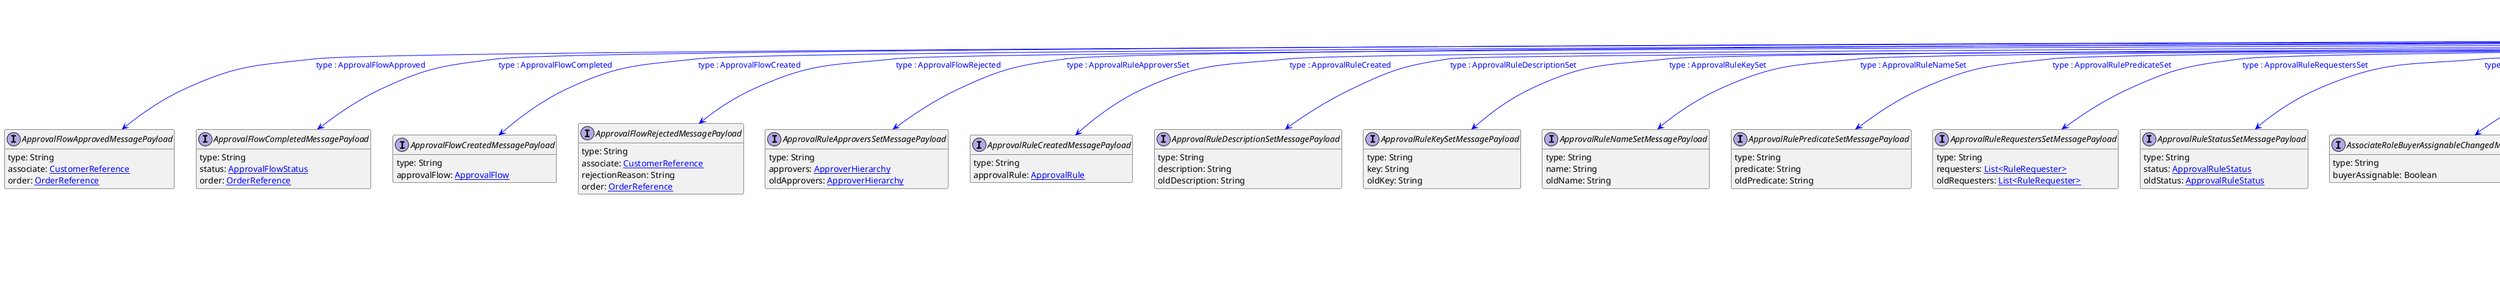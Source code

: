 @startuml

hide empty fields
hide empty methods
legend
|= |= line |
|<back:black>   </back>| inheritance |
|<back:green>   </back>| property reference |
|<back:blue>   </back>| discriminated class |
endlegend
interface MessagePayload [[MessagePayload.svg]]  {
    type: String
}


interface ApprovalFlowApprovedMessagePayload [[ApprovalFlowApprovedMessagePayload.svg]]  {
    type: String
    associate: [[CustomerReference.svg CustomerReference]]
    order: [[OrderReference.svg OrderReference]]
}
interface ApprovalFlowCompletedMessagePayload [[ApprovalFlowCompletedMessagePayload.svg]]  {
    type: String
    status: [[ApprovalFlowStatus.svg ApprovalFlowStatus]]
    order: [[OrderReference.svg OrderReference]]
}
interface ApprovalFlowCreatedMessagePayload [[ApprovalFlowCreatedMessagePayload.svg]]  {
    type: String
    approvalFlow: [[ApprovalFlow.svg ApprovalFlow]]
}
interface ApprovalFlowRejectedMessagePayload [[ApprovalFlowRejectedMessagePayload.svg]]  {
    type: String
    associate: [[CustomerReference.svg CustomerReference]]
    rejectionReason: String
    order: [[OrderReference.svg OrderReference]]
}
interface ApprovalRuleApproversSetMessagePayload [[ApprovalRuleApproversSetMessagePayload.svg]]  {
    type: String
    approvers: [[ApproverHierarchy.svg ApproverHierarchy]]
    oldApprovers: [[ApproverHierarchy.svg ApproverHierarchy]]
}
interface ApprovalRuleCreatedMessagePayload [[ApprovalRuleCreatedMessagePayload.svg]]  {
    type: String
    approvalRule: [[ApprovalRule.svg ApprovalRule]]
}
interface ApprovalRuleDescriptionSetMessagePayload [[ApprovalRuleDescriptionSetMessagePayload.svg]]  {
    type: String
    description: String
    oldDescription: String
}
interface ApprovalRuleKeySetMessagePayload [[ApprovalRuleKeySetMessagePayload.svg]]  {
    type: String
    key: String
    oldKey: String
}
interface ApprovalRuleNameSetMessagePayload [[ApprovalRuleNameSetMessagePayload.svg]]  {
    type: String
    name: String
    oldName: String
}
interface ApprovalRulePredicateSetMessagePayload [[ApprovalRulePredicateSetMessagePayload.svg]]  {
    type: String
    predicate: String
    oldPredicate: String
}
interface ApprovalRuleRequestersSetMessagePayload [[ApprovalRuleRequestersSetMessagePayload.svg]]  {
    type: String
    requesters: [[RuleRequester.svg List<RuleRequester>]]
    oldRequesters: [[RuleRequester.svg List<RuleRequester>]]
}
interface ApprovalRuleStatusSetMessagePayload [[ApprovalRuleStatusSetMessagePayload.svg]]  {
    type: String
    status: [[ApprovalRuleStatus.svg ApprovalRuleStatus]]
    oldStatus: [[ApprovalRuleStatus.svg ApprovalRuleStatus]]
}
interface AssociateRoleBuyerAssignableChangedMessagePayload [[AssociateRoleBuyerAssignableChangedMessagePayload.svg]]  {
    type: String
    buyerAssignable: Boolean
}
interface AssociateRoleCreatedMessagePayload [[AssociateRoleCreatedMessagePayload.svg]]  {
    type: String
    associateRole: [[AssociateRole.svg AssociateRole]]
}
interface AssociateRoleDeletedMessagePayload [[AssociateRoleDeletedMessagePayload.svg]]  {
    type: String
}
interface AssociateRoleNameChangedMessagePayload [[AssociateRoleNameChangedMessagePayload.svg]]  {
    type: String
    name: String
}
interface AssociateRolePermissionAddedMessagePayload [[AssociateRolePermissionAddedMessagePayload.svg]]  {
    type: String
    permission: [[Permission.svg Permission]]
}
interface AssociateRolePermissionRemovedMessagePayload [[AssociateRolePermissionRemovedMessagePayload.svg]]  {
    type: String
    permission: [[Permission.svg Permission]]
}
interface AssociateRolePermissionsSetMessagePayload [[AssociateRolePermissionsSetMessagePayload.svg]]  {
    type: String
    permissions: [[Permission.svg List<Permission>]]
}
interface BusinessUnitAddressAddedMessagePayload [[BusinessUnitAddressAddedMessagePayload.svg]]  {
    type: String
    address: [[Address.svg Address]]
}
interface BusinessUnitAddressChangedMessagePayload [[BusinessUnitAddressChangedMessagePayload.svg]]  {
    type: String
    address: [[Address.svg Address]]
}
interface BusinessUnitAddressCustomFieldAddedMessagePayload [[BusinessUnitAddressCustomFieldAddedMessagePayload.svg]]  {
    type: String
    name: String
    value: [[Object.svg Object]]
}
interface BusinessUnitAddressCustomFieldChangedMessagePayload [[BusinessUnitAddressCustomFieldChangedMessagePayload.svg]]  {
    type: String
    name: String
    value: [[Object.svg Object]]
    oldValue: [[Object.svg Object]]
}
interface BusinessUnitAddressCustomFieldRemovedMessagePayload [[BusinessUnitAddressCustomFieldRemovedMessagePayload.svg]]  {
    type: String
    name: String
}
interface BusinessUnitAddressCustomTypeRemovedMessagePayload [[BusinessUnitAddressCustomTypeRemovedMessagePayload.svg]]  {
    type: String
    oldTypeId: String
}
interface BusinessUnitAddressCustomTypeSetMessagePayload [[BusinessUnitAddressCustomTypeSetMessagePayload.svg]]  {
    type: String
    customFields: [[CustomFields.svg CustomFields]]
    oldTypeId: String
}
interface BusinessUnitAddressRemovedMessagePayload [[BusinessUnitAddressRemovedMessagePayload.svg]]  {
    type: String
    address: [[Address.svg Address]]
}
interface BusinessUnitAssociateAddedMessagePayload [[BusinessUnitAssociateAddedMessagePayload.svg]]  {
    type: String
    associate: [[Associate.svg Associate]]
}
interface BusinessUnitAssociateChangedMessagePayload [[BusinessUnitAssociateChangedMessagePayload.svg]]  {
    type: String
    associate: [[Associate.svg Associate]]
}
interface BusinessUnitAssociateModeChangedMessagePayload [[BusinessUnitAssociateModeChangedMessagePayload.svg]]  {
    type: String
    associateMode: [[BusinessUnitAssociateMode.svg BusinessUnitAssociateMode]]
    oldAssociateMode: [[BusinessUnitAssociateMode.svg BusinessUnitAssociateMode]]
}
interface BusinessUnitAssociateRemovedMessagePayload [[BusinessUnitAssociateRemovedMessagePayload.svg]]  {
    type: String
    associate: [[Associate.svg Associate]]
}
interface BusinessUnitAssociatesSetMessagePayload [[BusinessUnitAssociatesSetMessagePayload.svg]]  {
    type: String
    associates: [[Associate.svg List<Associate>]]
}
interface BusinessUnitBillingAddressAddedMessagePayload [[BusinessUnitBillingAddressAddedMessagePayload.svg]]  {
    type: String
    address: [[Address.svg Address]]
}
interface BusinessUnitBillingAddressRemovedMessagePayload [[BusinessUnitBillingAddressRemovedMessagePayload.svg]]  {
    type: String
    address: [[Address.svg Address]]
}
interface BusinessUnitContactEmailSetMessagePayload [[BusinessUnitContactEmailSetMessagePayload.svg]]  {
    type: String
    contactEmail: String
}
interface BusinessUnitCreatedMessagePayload [[BusinessUnitCreatedMessagePayload.svg]]  {
    type: String
    businessUnit: [[BusinessUnit.svg BusinessUnit]]
}
interface BusinessUnitCustomFieldAddedMessagePayload [[BusinessUnitCustomFieldAddedMessagePayload.svg]]  {
    type: String
    name: String
    value: [[Object.svg Object]]
}
interface BusinessUnitCustomFieldChangedMessagePayload [[BusinessUnitCustomFieldChangedMessagePayload.svg]]  {
    type: String
    name: String
    value: [[Object.svg Object]]
    oldValue: [[Object.svg Object]]
}
interface BusinessUnitCustomFieldRemovedMessagePayload [[BusinessUnitCustomFieldRemovedMessagePayload.svg]]  {
    type: String
    name: String
}
interface BusinessUnitCustomTypeRemovedMessagePayload [[BusinessUnitCustomTypeRemovedMessagePayload.svg]]  {
    type: String
    oldTypeId: String
}
interface BusinessUnitCustomTypeSetMessagePayload [[BusinessUnitCustomTypeSetMessagePayload.svg]]  {
    type: String
    customFields: [[CustomFields.svg CustomFields]]
    oldTypeId: String
}
interface BusinessUnitDefaultBillingAddressSetMessagePayload [[BusinessUnitDefaultBillingAddressSetMessagePayload.svg]]  {
    type: String
    address: [[Address.svg Address]]
}
interface BusinessUnitDefaultShippingAddressSetMessagePayload [[BusinessUnitDefaultShippingAddressSetMessagePayload.svg]]  {
    type: String
    address: [[Address.svg Address]]
}
interface BusinessUnitDeletedMessagePayload [[BusinessUnitDeletedMessagePayload.svg]]  {
    type: String
}
interface BusinessUnitNameChangedMessagePayload [[BusinessUnitNameChangedMessagePayload.svg]]  {
    type: String
    name: String
}
interface BusinessUnitParentChangedMessagePayload [[BusinessUnitParentChangedMessagePayload.svg]]  {
    type: String
    oldParentUnit: [[BusinessUnitKeyReference.svg BusinessUnitKeyReference]]
    newParentUnit: [[BusinessUnitKeyReference.svg BusinessUnitKeyReference]]
}
interface BusinessUnitShippingAddressAddedMessagePayload [[BusinessUnitShippingAddressAddedMessagePayload.svg]]  {
    type: String
    address: [[Address.svg Address]]
}
interface BusinessUnitShippingAddressRemovedMessagePayload [[BusinessUnitShippingAddressRemovedMessagePayload.svg]]  {
    type: String
    address: [[Address.svg Address]]
}
interface BusinessUnitStatusChangedMessagePayload [[BusinessUnitStatusChangedMessagePayload.svg]]  {
    type: String
    active: [[BusinessUnitStatus.svg BusinessUnitStatus]]
}
interface BusinessUnitStoreAddedMessagePayload [[BusinessUnitStoreAddedMessagePayload.svg]]  {
    type: String
    store: [[StoreKeyReference.svg StoreKeyReference]]
}
interface BusinessUnitStoreModeChangedMessagePayload [[BusinessUnitStoreModeChangedMessagePayload.svg]]  {
    type: String
    stores: [[StoreKeyReference.svg List<StoreKeyReference>]]
    storeMode: [[BusinessUnitStoreMode.svg BusinessUnitStoreMode]]
    oldStores: [[StoreKeyReference.svg List<StoreKeyReference>]]
    oldStoreMode: [[BusinessUnitStoreMode.svg BusinessUnitStoreMode]]
}
interface BusinessUnitStoreRemovedMessagePayload [[BusinessUnitStoreRemovedMessagePayload.svg]]  {
    type: String
    store: [[StoreKeyReference.svg StoreKeyReference]]
}
interface BusinessUnitStoresSetMessagePayload [[BusinessUnitStoresSetMessagePayload.svg]]  {
    type: String
    stores: [[StoreKeyReference.svg List<StoreKeyReference>]]
}
interface CategoryCreatedMessagePayload [[CategoryCreatedMessagePayload.svg]]  {
    type: String
    category: [[Category.svg Category]]
}
interface CategorySlugChangedMessagePayload [[CategorySlugChangedMessagePayload.svg]]  {
    type: String
    slug: [[LocalizedString.svg LocalizedString]]
    oldSlug: [[LocalizedString.svg LocalizedString]]
}
interface CustomLineItemStateTransitionMessagePayload [[CustomLineItemStateTransitionMessagePayload.svg]]  {
    type: String
    customLineItemId: String
    customLineItemKey: String
    transitionDate: DateTime
    quantity: Long
    fromState: [[StateReference.svg StateReference]]
    toState: [[StateReference.svg StateReference]]
}
interface CustomerAddressAddedMessagePayload [[CustomerAddressAddedMessagePayload.svg]]  {
    type: String
    address: [[Address.svg Address]]
}
interface CustomerAddressChangedMessagePayload [[CustomerAddressChangedMessagePayload.svg]]  {
    type: String
    address: [[Address.svg Address]]
}
interface CustomerAddressCustomFieldAddedMessagePayload [[CustomerAddressCustomFieldAddedMessagePayload.svg]]  {
    type: String
    name: String
    value: [[Object.svg Object]]
}
interface CustomerAddressCustomFieldChangedMessagePayload [[CustomerAddressCustomFieldChangedMessagePayload.svg]]  {
    type: String
    name: String
    value: [[Object.svg Object]]
    previousValue: [[Object.svg Object]]
}
interface CustomerAddressCustomFieldRemovedMessagePayload [[CustomerAddressCustomFieldRemovedMessagePayload.svg]]  {
    type: String
    name: String
}
interface CustomerAddressCustomTypeRemovedMessagePayload [[CustomerAddressCustomTypeRemovedMessagePayload.svg]]  {
    type: String
    previousTypeId: String
}
interface CustomerAddressCustomTypeSetMessagePayload [[CustomerAddressCustomTypeSetMessagePayload.svg]]  {
    type: String
    customFields: [[CustomFields.svg CustomFields]]
    previousTypeId: String
}
interface CustomerAddressRemovedMessagePayload [[CustomerAddressRemovedMessagePayload.svg]]  {
    type: String
    address: [[Address.svg Address]]
}
interface CustomerCompanyNameSetMessagePayload [[CustomerCompanyNameSetMessagePayload.svg]]  {
    type: String
    companyName: String
}
interface CustomerCreatedMessagePayload [[CustomerCreatedMessagePayload.svg]]  {
    type: String
    customer: [[Customer.svg Customer]]
}
interface CustomerCustomFieldAddedMessagePayload [[CustomerCustomFieldAddedMessagePayload.svg]]  {
    type: String
    name: String
    value: [[Object.svg Object]]
}
interface CustomerCustomFieldChangedMessagePayload [[CustomerCustomFieldChangedMessagePayload.svg]]  {
    type: String
    name: String
    value: [[Object.svg Object]]
    previousValue: [[Object.svg Object]]
}
interface CustomerCustomFieldRemovedMessagePayload [[CustomerCustomFieldRemovedMessagePayload.svg]]  {
    type: String
    name: String
}
interface CustomerCustomTypeRemovedMessagePayload [[CustomerCustomTypeRemovedMessagePayload.svg]]  {
    type: String
    previousTypeId: String
}
interface CustomerCustomTypeSetMessagePayload [[CustomerCustomTypeSetMessagePayload.svg]]  {
    type: String
    customFields: [[CustomFields.svg CustomFields]]
    previousTypeId: String
}
interface CustomerDateOfBirthSetMessagePayload [[CustomerDateOfBirthSetMessagePayload.svg]]  {
    type: String
    dateOfBirth: Date
}
interface CustomerDeletedMessagePayload [[CustomerDeletedMessagePayload.svg]]  {
    type: String
}
interface CustomerEmailChangedMessagePayload [[CustomerEmailChangedMessagePayload.svg]]  {
    type: String
    email: String
}
interface CustomerEmailTokenCreatedMessagePayload [[CustomerEmailTokenCreatedMessagePayload.svg]]  {
    type: String
    customerId: String
    expiresAt: DateTime
}
interface CustomerEmailVerifiedMessagePayload [[CustomerEmailVerifiedMessagePayload.svg]]  {
    type: String
}
interface CustomerFirstNameSetMessagePayload [[CustomerFirstNameSetMessagePayload.svg]]  {
    type: String
    firstName: String
}
interface CustomerGroupCustomFieldAddedMessagePayload [[CustomerGroupCustomFieldAddedMessagePayload.svg]]  {
    type: String
    name: String
    value: [[Object.svg Object]]
}
interface CustomerGroupCustomFieldChangedMessagePayload [[CustomerGroupCustomFieldChangedMessagePayload.svg]]  {
    type: String
    name: String
    value: [[Object.svg Object]]
    oldValue: [[Object.svg Object]]
}
interface CustomerGroupCustomFieldRemovedMessagePayload [[CustomerGroupCustomFieldRemovedMessagePayload.svg]]  {
    type: String
    name: String
}
interface CustomerGroupCustomTypeRemovedMessagePayload [[CustomerGroupCustomTypeRemovedMessagePayload.svg]]  {
    type: String
    oldTypeId: String
}
interface CustomerGroupCustomTypeSetMessagePayload [[CustomerGroupCustomTypeSetMessagePayload.svg]]  {
    type: String
    customFields: [[CustomFields.svg CustomFields]]
    oldTypeId: String
}
interface CustomerGroupSetMessagePayload [[CustomerGroupSetMessagePayload.svg]]  {
    type: String
    customerGroup: [[CustomerGroupReference.svg CustomerGroupReference]]
}
interface CustomerLastNameSetMessagePayload [[CustomerLastNameSetMessagePayload.svg]]  {
    type: String
    lastName: String
}
interface CustomerPasswordTokenCreatedMessagePayload [[CustomerPasswordTokenCreatedMessagePayload.svg]]  {
    type: String
    customerId: String
    expiresAt: DateTime
}
interface CustomerPasswordUpdatedMessagePayload [[CustomerPasswordUpdatedMessagePayload.svg]]  {
    type: String
    reset: Boolean
}
interface CustomerTitleSetMessagePayload [[CustomerTitleSetMessagePayload.svg]]  {
    type: String
    title: String
}
interface DeliveryAddedMessagePayload [[DeliveryAddedMessagePayload.svg]]  {
    type: String
    delivery: [[Delivery.svg Delivery]]
    shippingKey: String
}
interface DeliveryAddressSetMessagePayload [[DeliveryAddressSetMessagePayload.svg]]  {
    type: String
    deliveryId: String
    address: [[Address.svg Address]]
    oldAddress: [[Address.svg Address]]
    shippingKey: String
}
interface DeliveryItemsUpdatedMessagePayload [[DeliveryItemsUpdatedMessagePayload.svg]]  {
    type: String
    deliveryId: String
    items: [[DeliveryItem.svg List<DeliveryItem>]]
    oldItems: [[DeliveryItem.svg List<DeliveryItem>]]
    shippingKey: String
}
interface DeliveryRemovedMessagePayload [[DeliveryRemovedMessagePayload.svg]]  {
    type: String
    delivery: [[Delivery.svg Delivery]]
    shippingKey: String
}
interface InventoryEntryCreatedMessagePayload [[InventoryEntryCreatedMessagePayload.svg]]  {
    type: String
    inventoryEntry: [[InventoryEntry.svg InventoryEntry]]
}
interface InventoryEntryDeletedMessagePayload [[InventoryEntryDeletedMessagePayload.svg]]  {
    type: String
    sku: String
    supplyChannel: [[ChannelReference.svg ChannelReference]]
}
interface InventoryEntryQuantitySetMessagePayload [[InventoryEntryQuantitySetMessagePayload.svg]]  {
    type: String
    oldQuantityOnStock: Long
    newQuantityOnStock: Long
    oldAvailableQuantity: Long
    newAvailableQuantity: Long
    supplyChannel: [[ChannelReference.svg ChannelReference]]
}
interface LineItemStateTransitionMessagePayload [[LineItemStateTransitionMessagePayload.svg]]  {
    type: String
    lineItemId: String
    lineItemKey: String
    transitionDate: DateTime
    quantity: Long
    fromState: [[StateReference.svg StateReference]]
    toState: [[StateReference.svg StateReference]]
}
interface OrderBillingAddressSetMessagePayload [[OrderBillingAddressSetMessagePayload.svg]]  {
    type: String
    address: [[Address.svg Address]]
    oldAddress: [[Address.svg Address]]
}
interface OrderCreatedMessagePayload [[OrderCreatedMessagePayload.svg]]  {
    type: String
    order: [[Order.svg Order]]
}
interface OrderCustomFieldAddedMessagePayload [[OrderCustomFieldAddedMessagePayload.svg]]  {
    type: String
    name: String
    value: [[Object.svg Object]]
}
interface OrderCustomFieldChangedMessagePayload [[OrderCustomFieldChangedMessagePayload.svg]]  {
    type: String
    name: String
    value: [[Object.svg Object]]
    previousValue: [[Object.svg Object]]
}
interface OrderCustomFieldRemovedMessagePayload [[OrderCustomFieldRemovedMessagePayload.svg]]  {
    type: String
    name: String
}
interface OrderCustomLineItemAddedMessagePayload [[OrderCustomLineItemAddedMessagePayload.svg]]  {
    type: String
    customLineItem: [[CustomLineItem.svg CustomLineItem]]
}
interface OrderCustomLineItemDiscountSetMessagePayload [[OrderCustomLineItemDiscountSetMessagePayload.svg]]  {
    type: String
    customLineItemId: String
    customLineItemKey: String
    discountedPricePerQuantity: [[DiscountedLineItemPriceForQuantity.svg List<DiscountedLineItemPriceForQuantity>]]
    taxedPrice: [[TaxedItemPrice.svg TaxedItemPrice]]
}
interface OrderCustomLineItemQuantityChangedMessagePayload [[OrderCustomLineItemQuantityChangedMessagePayload.svg]]  {
    type: String
    customLineItemId: String
    customLineItemKey: String
    quantity: Long
    oldQuantity: Long
}
interface OrderCustomLineItemRemovedMessagePayload [[OrderCustomLineItemRemovedMessagePayload.svg]]  {
    type: String
    customLineItemId: String
    customLineItemKey: String
    customLineItem: [[CustomLineItem.svg CustomLineItem]]
}
interface OrderCustomTypeRemovedMessagePayload [[OrderCustomTypeRemovedMessagePayload.svg]]  {
    type: String
    previousTypeId: String
}
interface OrderCustomTypeSetMessagePayload [[OrderCustomTypeSetMessagePayload.svg]]  {
    type: String
    customFields: [[CustomFields.svg CustomFields]]
    previousTypeId: String
}
interface OrderCustomerEmailSetMessagePayload [[OrderCustomerEmailSetMessagePayload.svg]]  {
    type: String
    email: String
    oldEmail: String
}
interface OrderCustomerGroupSetMessagePayload [[OrderCustomerGroupSetMessagePayload.svg]]  {
    type: String
    customerGroup: [[CustomerGroupReference.svg CustomerGroupReference]]
    oldCustomerGroup: [[CustomerGroupReference.svg CustomerGroupReference]]
}
interface OrderCustomerSetMessagePayload [[OrderCustomerSetMessagePayload.svg]]  {
    type: String
    customer: [[CustomerReference.svg CustomerReference]]
    customerGroup: [[CustomerGroupReference.svg CustomerGroupReference]]
    oldCustomer: [[CustomerReference.svg CustomerReference]]
    oldCustomerGroup: [[CustomerGroupReference.svg CustomerGroupReference]]
}
interface OrderDeletedMessagePayload [[OrderDeletedMessagePayload.svg]]  {
    type: String
    order: [[Order.svg Order]]
}
interface OrderDiscountCodeAddedMessagePayload [[OrderDiscountCodeAddedMessagePayload.svg]]  {
    type: String
    discountCode: [[DiscountCodeReference.svg DiscountCodeReference]]
}
interface OrderDiscountCodeRemovedMessagePayload [[OrderDiscountCodeRemovedMessagePayload.svg]]  {
    type: String
    discountCode: [[DiscountCodeReference.svg DiscountCodeReference]]
}
interface OrderDiscountCodeStateSetMessagePayload [[OrderDiscountCodeStateSetMessagePayload.svg]]  {
    type: String
    discountCode: [[DiscountCodeReference.svg DiscountCodeReference]]
    state: [[DiscountCodeState.svg DiscountCodeState]]
    oldState: [[DiscountCodeState.svg DiscountCodeState]]
}
interface OrderEditAppliedMessagePayload [[OrderEditAppliedMessagePayload.svg]]  {
    type: String
    edit: [[OrderEdit.svg OrderEdit]]
    result: [[OrderEditApplied.svg OrderEditApplied]]
}
interface OrderImportedMessagePayload [[OrderImportedMessagePayload.svg]]  {
    type: String
    order: [[Order.svg Order]]
}
interface OrderLineItemAddedMessagePayload [[OrderLineItemAddedMessagePayload.svg]]  {
    type: String
    lineItem: [[LineItem.svg LineItem]]
    addedQuantity: Long
}
interface OrderLineItemDiscountSetMessagePayload [[OrderLineItemDiscountSetMessagePayload.svg]]  {
    type: String
    lineItemId: String
    lineItemKey: String
    discountedPricePerQuantity: [[DiscountedLineItemPriceForQuantity.svg List<DiscountedLineItemPriceForQuantity>]]
    totalPrice: [[Money.svg Money]]
    taxedPrice: [[TaxedItemPrice.svg TaxedItemPrice]]
    taxedPricePortions: [[MethodTaxedPrice.svg List<MethodTaxedPrice>]]
}
interface OrderLineItemDistributionChannelSetMessagePayload [[OrderLineItemDistributionChannelSetMessagePayload.svg]]  {
    type: String
    lineItemId: String
    lineItemKey: String
    distributionChannel: [[ChannelReference.svg ChannelReference]]
}
interface OrderLineItemRemovedMessagePayload [[OrderLineItemRemovedMessagePayload.svg]]  {
    type: String
    lineItemId: String
    lineItemKey: String
    removedQuantity: Long
    newQuantity: Long
    newState: [[ItemState.svg List<ItemState>]]
    newTotalPrice: [[CentPrecisionMoney.svg CentPrecisionMoney]]
    newTaxedPrice: [[TaxedItemPrice.svg TaxedItemPrice]]
    newPrice: [[Price.svg Price]]
    newShippingDetail: [[ItemShippingDetails.svg ItemShippingDetails]]
}
interface OrderPaymentAddedMessagePayload [[OrderPaymentAddedMessagePayload.svg]]  {
    type: String
    payment: [[PaymentReference.svg PaymentReference]]
}
interface OrderPaymentStateChangedMessagePayload [[OrderPaymentStateChangedMessagePayload.svg]]  {
    type: String
    paymentState: [[PaymentState.svg PaymentState]]
    oldPaymentState: [[PaymentState.svg PaymentState]]
}
interface OrderPurchaseOrderNumberSetMessagePayload [[OrderPurchaseOrderNumberSetMessagePayload.svg]]  {
    type: String
    purchaseOrderNumber: String
    oldPurchaseOrderNumber: String
}
interface OrderReturnShipmentStateChangedMessagePayload [[OrderReturnShipmentStateChangedMessagePayload.svg]]  {
    type: String
    returnItemId: String
    returnShipmentState: [[ReturnShipmentState.svg ReturnShipmentState]]
}
interface OrderShipmentStateChangedMessagePayload [[OrderShipmentStateChangedMessagePayload.svg]]  {
    type: String
    shipmentState: [[ShipmentState.svg ShipmentState]]
    oldShipmentState: [[ShipmentState.svg ShipmentState]]
}
interface OrderShippingAddressSetMessagePayload [[OrderShippingAddressSetMessagePayload.svg]]  {
    type: String
    address: [[Address.svg Address]]
    oldAddress: [[Address.svg Address]]
}
interface OrderShippingInfoSetMessagePayload [[OrderShippingInfoSetMessagePayload.svg]]  {
    type: String
    shippingInfo: [[ShippingInfo.svg ShippingInfo]]
    oldShippingInfo: [[ShippingInfo.svg ShippingInfo]]
}
interface OrderShippingRateInputSetMessagePayload [[OrderShippingRateInputSetMessagePayload.svg]]  {
    type: String
    shippingRateInput: [[ShippingRateInput.svg ShippingRateInput]]
    oldShippingRateInput: [[ShippingRateInput.svg ShippingRateInput]]
}
interface OrderStateChangedMessagePayload [[OrderStateChangedMessagePayload.svg]]  {
    type: String
    orderState: [[OrderState.svg OrderState]]
    oldOrderState: [[OrderState.svg OrderState]]
}
interface OrderStateTransitionMessagePayload [[OrderStateTransitionMessagePayload.svg]]  {
    type: String
    state: [[StateReference.svg StateReference]]
    oldState: [[StateReference.svg StateReference]]
    force: Boolean
}
interface OrderStoreSetMessagePayload [[OrderStoreSetMessagePayload.svg]]  {
    type: String
    store: [[StoreKeyReference.svg StoreKeyReference]]
}
interface ParcelAddedToDeliveryMessagePayload [[ParcelAddedToDeliveryMessagePayload.svg]]  {
    type: String
    delivery: [[Delivery.svg Delivery]]
    parcel: [[Parcel.svg Parcel]]
    shippingKey: String
}
interface ParcelItemsUpdatedMessagePayload [[ParcelItemsUpdatedMessagePayload.svg]]  {
    type: String
    parcelId: String
    deliveryId: String
    items: [[DeliveryItem.svg List<DeliveryItem>]]
    oldItems: [[DeliveryItem.svg List<DeliveryItem>]]
    shippingKey: String
}
interface ParcelMeasurementsUpdatedMessagePayload [[ParcelMeasurementsUpdatedMessagePayload.svg]]  {
    type: String
    deliveryId: String
    parcelId: String
    measurements: [[ParcelMeasurements.svg ParcelMeasurements]]
    shippingKey: String
}
interface ParcelRemovedFromDeliveryMessagePayload [[ParcelRemovedFromDeliveryMessagePayload.svg]]  {
    type: String
    deliveryId: String
    parcel: [[Parcel.svg Parcel]]
    shippingKey: String
}
interface ParcelTrackingDataUpdatedMessagePayload [[ParcelTrackingDataUpdatedMessagePayload.svg]]  {
    type: String
    deliveryId: String
    parcelId: String
    trackingData: [[TrackingData.svg TrackingData]]
    shippingKey: String
}
interface PaymentCreatedMessagePayload [[PaymentCreatedMessagePayload.svg]]  {
    type: String
    payment: [[Payment.svg Payment]]
}
interface PaymentInteractionAddedMessagePayload [[PaymentInteractionAddedMessagePayload.svg]]  {
    type: String
    interaction: [[CustomFields.svg CustomFields]]
}
interface PaymentStatusInterfaceCodeSetMessagePayload [[PaymentStatusInterfaceCodeSetMessagePayload.svg]]  {
    type: String
    paymentId: String
    interfaceCode: String
}
interface PaymentStatusStateTransitionMessagePayload [[PaymentStatusStateTransitionMessagePayload.svg]]  {
    type: String
    state: [[StateReference.svg StateReference]]
    force: Boolean
}
interface PaymentTransactionAddedMessagePayload [[PaymentTransactionAddedMessagePayload.svg]]  {
    type: String
    transaction: [[Transaction.svg Transaction]]
}
interface PaymentTransactionStateChangedMessagePayload [[PaymentTransactionStateChangedMessagePayload.svg]]  {
    type: String
    transactionId: String
    state: [[TransactionState.svg TransactionState]]
}
interface ProductAddedToCategoryMessagePayload [[ProductAddedToCategoryMessagePayload.svg]]  {
    type: String
    category: [[CategoryReference.svg CategoryReference]]
    staged: Boolean
}
interface ProductCreatedMessagePayload [[ProductCreatedMessagePayload.svg]]  {
    type: String
    productProjection: [[ProductProjection.svg ProductProjection]]
}
interface ProductDeletedMessagePayload [[ProductDeletedMessagePayload.svg]]  {
    type: String
    removedImageUrls: [[String.svg List<String>]]
    currentProjection: [[ProductProjection.svg ProductProjection]]
}
interface ProductImageAddedMessagePayload [[ProductImageAddedMessagePayload.svg]]  {
    type: String
    variantId: Long
    image: [[Image.svg Image]]
    staged: Boolean
}
interface ProductPriceAddedMessagePayload [[ProductPriceAddedMessagePayload.svg]]  {
    type: String
    variantId: Long
    price: [[Price.svg Price]]
    staged: Boolean
}
interface ProductPriceChangedMessagePayload [[ProductPriceChangedMessagePayload.svg]]  {
    type: String
    variantId: Long
    oldPrice: [[Price.svg Price]]
    newPrice: [[Price.svg Price]]
    staged: Boolean
    oldStagedPrice: [[Price.svg Price]]
}
interface ProductPriceDiscountsSetMessagePayload [[ProductPriceDiscountsSetMessagePayload.svg]]  {
    type: String
    updatedPrices: [[ProductPriceDiscountsSetUpdatedPrice.svg List<ProductPriceDiscountsSetUpdatedPrice>]]
}
interface ProductPriceExternalDiscountSetMessagePayload [[ProductPriceExternalDiscountSetMessagePayload.svg]]  {
    type: String
    variantId: Integer
    variantKey: String
    sku: String
    priceId: String
    discounted: [[DiscountedPrice.svg DiscountedPrice]]
    staged: Boolean
}
interface ProductPriceKeySetMessagePayload [[ProductPriceKeySetMessagePayload.svg]]  {
    type: String
    variantId: Long
    priceId: String
    oldKey: String
    key: String
    staged: Boolean
}
interface ProductPriceModeSetMessagePayload [[ProductPriceModeSetMessagePayload.svg]]  {
    type: String
    to: [[ProductPriceModeEnum.svg ProductPriceModeEnum]]
}
interface ProductPriceRemovedMessagePayload [[ProductPriceRemovedMessagePayload.svg]]  {
    type: String
    variantId: Long
    price: [[Price.svg Price]]
    staged: Boolean
}
interface ProductPricesSetMessagePayload [[ProductPricesSetMessagePayload.svg]]  {
    type: String
    variantId: Long
    prices: [[Price.svg List<Price>]]
    staged: Boolean
}
interface ProductPublishedMessagePayload [[ProductPublishedMessagePayload.svg]]  {
    type: String
    removedImageUrls: [[String.svg List<String>]]
    productProjection: [[ProductProjection.svg ProductProjection]]
    scope: [[ProductPublishScope.svg ProductPublishScope]]
}
interface ProductRemovedFromCategoryMessagePayload [[ProductRemovedFromCategoryMessagePayload.svg]]  {
    type: String
    category: [[CategoryReference.svg CategoryReference]]
    staged: Boolean
}
interface ProductRevertedStagedChangesMessagePayload [[ProductRevertedStagedChangesMessagePayload.svg]]  {
    type: String
    removedImageUrls: [[String.svg List<String>]]
}
interface ProductSelectionCreatedMessagePayload [[ProductSelectionCreatedMessagePayload.svg]]  {
    type: String
    productSelection: [[ProductSelection.svg ProductSelection]]
}
interface ProductSelectionDeletedMessagePayload [[ProductSelectionDeletedMessagePayload.svg]]  {
    type: String
}
interface ProductSelectionProductAddedMessagePayload [[ProductSelectionProductAddedMessagePayload.svg]]  {
    type: String
    product: [[ProductReference.svg ProductReference]]
    variantSelection: [[ProductVariantSelection.svg ProductVariantSelection]]
}
interface ProductSelectionProductExcludedMessagePayload [[ProductSelectionProductExcludedMessagePayload.svg]]  {
    type: String
    product: [[ProductReference.svg ProductReference]]
    variantExclusion: [[ProductVariantExclusion.svg ProductVariantExclusion]]
}
interface ProductSelectionProductRemovedMessagePayload [[ProductSelectionProductRemovedMessagePayload.svg]]  {
    type: String
    product: [[ProductReference.svg ProductReference]]
}
interface ProductSelectionVariantExclusionChangedMessagePayload [[ProductSelectionVariantExclusionChangedMessagePayload.svg]]  {
    type: String
    product: [[ProductReference.svg ProductReference]]
    oldVariantExclusion: [[ProductVariantExclusion.svg ProductVariantExclusion]]
    newVariantExclusion: [[ProductVariantExclusion.svg ProductVariantExclusion]]
}
interface ProductSelectionVariantSelectionChangedMessagePayload [[ProductSelectionVariantSelectionChangedMessagePayload.svg]]  {
    type: String
    product: [[ProductReference.svg ProductReference]]
    oldVariantSelection: [[ProductVariantSelection.svg ProductVariantSelection]]
    newVariantSelection: [[ProductVariantSelection.svg ProductVariantSelection]]
}
interface ProductSlugChangedMessagePayload [[ProductSlugChangedMessagePayload.svg]]  {
    type: String
    slug: [[LocalizedString.svg LocalizedString]]
    oldSlug: [[LocalizedString.svg LocalizedString]]
}
interface ProductStateTransitionMessagePayload [[ProductStateTransitionMessagePayload.svg]]  {
    type: String
    state: [[StateReference.svg StateReference]]
    force: Boolean
}
interface ProductUnpublishedMessagePayload [[ProductUnpublishedMessagePayload.svg]]  {
    type: String
}
interface ProductVariantAddedMessagePayload [[ProductVariantAddedMessagePayload.svg]]  {
    type: String
    variant: [[ProductVariant.svg ProductVariant]]
    staged: Boolean
}
interface ProductVariantDeletedMessagePayload [[ProductVariantDeletedMessagePayload.svg]]  {
    type: String
    variant: [[ProductVariant.svg ProductVariant]]
    removedImageUrls: [[String.svg List<String>]]
}
interface QuoteCreatedMessagePayload [[QuoteCreatedMessagePayload.svg]]  {
    type: String
    quote: [[Quote.svg Quote]]
}
interface QuoteCustomerChangedMessagePayload [[QuoteCustomerChangedMessagePayload.svg]]  {
    type: String
    customer: [[CustomerReference.svg CustomerReference]]
    previousCustomer: [[CustomerReference.svg CustomerReference]]
}
interface QuoteDeletedMessagePayload [[QuoteDeletedMessagePayload.svg]]  {
    type: String
}
interface QuoteRenegotiationRequestedMessagePayload [[QuoteRenegotiationRequestedMessagePayload.svg]]  {
    type: String
    buyerComment: String
}
interface QuoteRequestCreatedMessagePayload [[QuoteRequestCreatedMessagePayload.svg]]  {
    type: String
    quoteRequest: [[QuoteRequest.svg QuoteRequest]]
}
interface QuoteRequestCustomerChangedMessagePayload [[QuoteRequestCustomerChangedMessagePayload.svg]]  {
    type: String
    customer: [[CustomerReference.svg CustomerReference]]
    previousCustomer: [[CustomerReference.svg CustomerReference]]
}
interface QuoteRequestDeletedMessagePayload [[QuoteRequestDeletedMessagePayload.svg]]  {
    type: String
}
interface QuoteRequestStateChangedMessagePayload [[QuoteRequestStateChangedMessagePayload.svg]]  {
    type: String
    quoteRequestState: [[QuoteRequestState.svg QuoteRequestState]]
    oldQuoteRequestState: [[QuoteRequestState.svg QuoteRequestState]]
}
interface QuoteRequestStateTransitionMessagePayload [[QuoteRequestStateTransitionMessagePayload.svg]]  {
    type: String
    state: [[StateReference.svg StateReference]]
    oldState: [[StateReference.svg StateReference]]
    force: Boolean
}
interface QuoteStateChangedMessagePayload [[QuoteStateChangedMessagePayload.svg]]  {
    type: String
    quoteState: [[QuoteState.svg QuoteState]]
    oldQuoteState: [[QuoteState.svg QuoteState]]
}
interface QuoteStateTransitionMessagePayload [[QuoteStateTransitionMessagePayload.svg]]  {
    type: String
    state: [[StateReference.svg StateReference]]
    oldState: [[StateReference.svg StateReference]]
    force: Boolean
}
interface ReturnInfoAddedMessagePayload [[ReturnInfoAddedMessagePayload.svg]]  {
    type: String
    returnInfo: [[ReturnInfo.svg ReturnInfo]]
}
interface ReturnInfoSetMessagePayload [[ReturnInfoSetMessagePayload.svg]]  {
    type: String
    returnInfo: [[ReturnInfo.svg List<ReturnInfo>]]
}
interface ReviewCreatedMessagePayload [[ReviewCreatedMessagePayload.svg]]  {
    type: String
    review: [[Review.svg Review]]
}
interface ReviewRatingSetMessagePayload [[ReviewRatingSetMessagePayload.svg]]  {
    type: String
    oldRating: Double
    newRating: Double
    includedInStatistics: Boolean
    target: [[Reference.svg Reference]]
}
interface ReviewStateTransitionMessagePayload [[ReviewStateTransitionMessagePayload.svg]]  {
    type: String
    oldState: [[StateReference.svg StateReference]]
    newState: [[StateReference.svg StateReference]]
    oldIncludedInStatistics: Boolean
    newIncludedInStatistics: Boolean
    target: [[Reference.svg Reference]]
    force: Boolean
}
interface ShoppingListStoreSetMessagePayload [[ShoppingListStoreSetMessagePayload.svg]]  {
    type: String
    store: [[StoreKeyReference.svg StoreKeyReference]]
}
interface StagedQuoteCreatedMessagePayload [[StagedQuoteCreatedMessagePayload.svg]]  {
    type: String
    stagedQuote: [[StagedQuote.svg StagedQuote]]
}
interface StagedQuoteDeletedMessagePayload [[StagedQuoteDeletedMessagePayload.svg]]  {
    type: String
}
interface StagedQuoteSellerCommentSetMessagePayload [[StagedQuoteSellerCommentSetMessagePayload.svg]]  {
    type: String
    sellerComment: String
}
interface StagedQuoteStateChangedMessagePayload [[StagedQuoteStateChangedMessagePayload.svg]]  {
    type: String
    stagedQuoteState: [[StagedQuoteState.svg StagedQuoteState]]
    oldStagedQuoteState: [[StagedQuoteState.svg StagedQuoteState]]
}
interface StagedQuoteStateTransitionMessagePayload [[StagedQuoteStateTransitionMessagePayload.svg]]  {
    type: String
    state: [[StateReference.svg StateReference]]
    oldState: [[StateReference.svg StateReference]]
    force: Boolean
}
interface StagedQuoteValidToSetMessagePayload [[StagedQuoteValidToSetMessagePayload.svg]]  {
    type: String
    validTo: DateTime
}
interface StandalonePriceActiveChangedMessagePayload [[StandalonePriceActiveChangedMessagePayload.svg]]  {
    type: String
    active: Boolean
    oldActive: Boolean
}
interface StandalonePriceCreatedMessagePayload [[StandalonePriceCreatedMessagePayload.svg]]  {
    type: String
    standalonePrice: [[StandalonePrice.svg StandalonePrice]]
}
interface StandalonePriceDeletedMessagePayload [[StandalonePriceDeletedMessagePayload.svg]]  {
    type: String
    sku: String
}
interface StandalonePriceDiscountSetMessagePayload [[StandalonePriceDiscountSetMessagePayload.svg]]  {
    type: String
    discounted: [[DiscountedPrice.svg DiscountedPrice]]
}
interface StandalonePriceExternalDiscountSetMessagePayload [[StandalonePriceExternalDiscountSetMessagePayload.svg]]  {
    type: String
    discounted: [[DiscountedPrice.svg DiscountedPrice]]
}
interface StandalonePriceKeySetMessagePayload [[StandalonePriceKeySetMessagePayload.svg]]  {
    type: String
    key: String
    oldKey: String
}
interface StandalonePriceStagedChangesAppliedMessagePayload [[StandalonePriceStagedChangesAppliedMessagePayload.svg]]  {
    type: String
    stagedChanges: [[StagedStandalonePrice.svg StagedStandalonePrice]]
}
interface StandalonePriceStagedChangesRemovedMessagePayload [[StandalonePriceStagedChangesRemovedMessagePayload.svg]]  {
    type: String
    stagedChanges: [[StagedStandalonePrice.svg StagedStandalonePrice]]
}
interface StandalonePriceTierAddedMessagePayload [[StandalonePriceTierAddedMessagePayload.svg]]  {
    type: String
    tier: [[PriceTier.svg PriceTier]]
}
interface StandalonePriceTierRemovedMessagePayload [[StandalonePriceTierRemovedMessagePayload.svg]]  {
    type: String
    removedTier: [[PriceTier.svg PriceTier]]
}
interface StandalonePriceTiersSetMessagePayload [[StandalonePriceTiersSetMessagePayload.svg]]  {
    type: String
    tiers: [[PriceTier.svg List<PriceTier>]]
    previousTiers: [[PriceTier.svg List<PriceTier>]]
}
interface StandalonePriceValidFromAndUntilSetMessagePayload [[StandalonePriceValidFromAndUntilSetMessagePayload.svg]]  {
    type: String
    validFrom: DateTime
    previousValidFrom: DateTime
    validUntil: DateTime
    previousValidUntil: DateTime
}
interface StandalonePriceValidFromSetMessagePayload [[StandalonePriceValidFromSetMessagePayload.svg]]  {
    type: String
    validFrom: DateTime
    previousValidFrom: DateTime
}
interface StandalonePriceValidUntilSetMessagePayload [[StandalonePriceValidUntilSetMessagePayload.svg]]  {
    type: String
    validUntil: DateTime
    previousValidUntil: DateTime
}
interface StandalonePriceValueChangedMessagePayload [[StandalonePriceValueChangedMessagePayload.svg]]  {
    type: String
    value: [[Money.svg Money]]
    staged: Boolean
    oldValue: [[Money.svg Money]]
}
interface StoreCountriesChangedMessagePayload [[StoreCountriesChangedMessagePayload.svg]]  {
    type: String
    addedCountries: [[StoreCountry.svg List<StoreCountry>]]
    removedCountries: [[StoreCountry.svg List<StoreCountry>]]
}
interface StoreCreatedMessagePayload [[StoreCreatedMessagePayload.svg]]  {
    type: String
    name: [[LocalizedString.svg LocalizedString]]
    languages: [[String.svg List<String>]]
    countries: [[StoreCountry.svg List<StoreCountry>]]
    distributionChannels: [[ChannelReference.svg List<ChannelReference>]]
    supplyChannels: [[ChannelReference.svg List<ChannelReference>]]
    productSelections: [[ProductSelectionSetting.svg List<ProductSelectionSetting>]]
    custom: [[CustomFields.svg CustomFields]]
}
interface StoreDeletedMessagePayload [[StoreDeletedMessagePayload.svg]]  {
    type: String
}
interface StoreDistributionChannelsChangedMessagePayload [[StoreDistributionChannelsChangedMessagePayload.svg]]  {
    type: String
    addedDistributionChannels: [[ChannelReference.svg List<ChannelReference>]]
    removedDistributionChannels: [[ChannelReference.svg List<ChannelReference>]]
}
interface StoreLanguagesChangedMessagePayload [[StoreLanguagesChangedMessagePayload.svg]]  {
    type: String
    addedLanguages: [[String.svg List<String>]]
    removedLanguages: [[String.svg List<String>]]
}
interface StoreNameSetMessagePayload [[StoreNameSetMessagePayload.svg]]  {
    type: String
    name: [[LocalizedString.svg LocalizedString]]
    nameAllLocales: [[LocalizedString.svg List<LocalizedString>]]
}
interface StoreProductSelectionsChangedMessagePayload [[StoreProductSelectionsChangedMessagePayload.svg]]  {
    type: String
    addedProductSelections: [[ProductSelectionSetting.svg List<ProductSelectionSetting>]]
    removedProductSelections: [[ProductSelectionSetting.svg List<ProductSelectionSetting>]]
    updatedProductSelections: [[ProductSelectionSetting.svg List<ProductSelectionSetting>]]
}
interface StoreSupplyChannelsChangedMessagePayload [[StoreSupplyChannelsChangedMessagePayload.svg]]  {
    type: String
    addedSupplyChannels: [[ChannelReference.svg List<ChannelReference>]]
    removedSupplyChannels: [[ChannelReference.svg List<ChannelReference>]]
}
interface OrderEditPreviewSuccess [[OrderEditPreviewSuccess.svg]]  {
    type: String
    preview: [[StagedOrder.svg StagedOrder]]
    messagePayloads: [[MessagePayload.svg List<MessagePayload>]]
}
MessagePayload --> ApprovalFlowApprovedMessagePayload #blue;text:blue : "type : ApprovalFlowApproved"
MessagePayload --> ApprovalFlowCompletedMessagePayload #blue;text:blue : "type : ApprovalFlowCompleted"
MessagePayload --> ApprovalFlowCreatedMessagePayload #blue;text:blue : "type : ApprovalFlowCreated"
MessagePayload --> ApprovalFlowRejectedMessagePayload #blue;text:blue : "type : ApprovalFlowRejected"
MessagePayload --> ApprovalRuleApproversSetMessagePayload #blue;text:blue : "type : ApprovalRuleApproversSet"
MessagePayload --> ApprovalRuleCreatedMessagePayload #blue;text:blue : "type : ApprovalRuleCreated"
MessagePayload --> ApprovalRuleDescriptionSetMessagePayload #blue;text:blue : "type : ApprovalRuleDescriptionSet"
MessagePayload --> ApprovalRuleKeySetMessagePayload #blue;text:blue : "type : ApprovalRuleKeySet"
MessagePayload --> ApprovalRuleNameSetMessagePayload #blue;text:blue : "type : ApprovalRuleNameSet"
MessagePayload --> ApprovalRulePredicateSetMessagePayload #blue;text:blue : "type : ApprovalRulePredicateSet"
MessagePayload --> ApprovalRuleRequestersSetMessagePayload #blue;text:blue : "type : ApprovalRuleRequestersSet"
MessagePayload --> ApprovalRuleStatusSetMessagePayload #blue;text:blue : "type : ApprovalRuleStatusSet"
MessagePayload --> AssociateRoleBuyerAssignableChangedMessagePayload #blue;text:blue : "type : AssociateRoleBuyerAssignableChanged"
MessagePayload --> AssociateRoleCreatedMessagePayload #blue;text:blue : "type : AssociateRoleCreated"
MessagePayload --> AssociateRoleDeletedMessagePayload #blue;text:blue : "type : AssociateRoleDeleted"
MessagePayload --> AssociateRoleNameChangedMessagePayload #blue;text:blue : "type : AssociateRoleNameSet"
MessagePayload --> AssociateRolePermissionAddedMessagePayload #blue;text:blue : "type : AssociateRolePermissionAdded"
MessagePayload --> AssociateRolePermissionRemovedMessagePayload #blue;text:blue : "type : AssociateRolePermissionRemoved"
MessagePayload --> AssociateRolePermissionsSetMessagePayload #blue;text:blue : "type : AssociateRolePermissionsSet"
MessagePayload --> BusinessUnitAddressAddedMessagePayload #blue;text:blue : "type : BusinessUnitAddressAdded"
MessagePayload --> BusinessUnitAddressChangedMessagePayload #blue;text:blue : "type : BusinessUnitAddressChanged"
MessagePayload --> BusinessUnitAddressCustomFieldAddedMessagePayload #blue;text:blue : "type : BusinessUnitAddressCustomFieldAdded"
MessagePayload --> BusinessUnitAddressCustomFieldChangedMessagePayload #blue;text:blue : "type : BusinessUnitAddressCustomFieldChanged"
MessagePayload --> BusinessUnitAddressCustomFieldRemovedMessagePayload #blue;text:blue : "type : BusinessUnitAddressCustomFieldRemoved"
MessagePayload --> BusinessUnitAddressCustomTypeRemovedMessagePayload #blue;text:blue : "type : BusinessUnitAddressCustomTypeRemoved"
MessagePayload --> BusinessUnitAddressCustomTypeSetMessagePayload #blue;text:blue : "type : BusinessUnitAddressCustomTypeSet"
MessagePayload --> BusinessUnitAddressRemovedMessagePayload #blue;text:blue : "type : BusinessUnitAddressRemoved"
MessagePayload --> BusinessUnitAssociateAddedMessagePayload #blue;text:blue : "type : BusinessUnitAssociateAdded"
MessagePayload --> BusinessUnitAssociateChangedMessagePayload #blue;text:blue : "type : BusinessUnitAssociateChanged"
MessagePayload --> BusinessUnitAssociateModeChangedMessagePayload #blue;text:blue : "type : BusinessUnitAssociateModeChanged"
MessagePayload --> BusinessUnitAssociateRemovedMessagePayload #blue;text:blue : "type : BusinessUnitAssociateRemoved"
MessagePayload --> BusinessUnitAssociatesSetMessagePayload #blue;text:blue : "type : BusinessUnitAssociatesSet"
MessagePayload --> BusinessUnitBillingAddressAddedMessagePayload #blue;text:blue : "type : BusinessUnitBillingAddressAdded"
MessagePayload --> BusinessUnitBillingAddressRemovedMessagePayload #blue;text:blue : "type : BusinessUnitBillingAddressRemoved"
MessagePayload --> BusinessUnitContactEmailSetMessagePayload #blue;text:blue : "type : BusinessUnitContactEmailSet"
MessagePayload --> BusinessUnitCreatedMessagePayload #blue;text:blue : "type : BusinessUnitCreated"
MessagePayload --> BusinessUnitCustomFieldAddedMessagePayload #blue;text:blue : "type : BusinessUnitCustomFieldAdded"
MessagePayload --> BusinessUnitCustomFieldChangedMessagePayload #blue;text:blue : "type : BusinessUnitCustomFieldChanged"
MessagePayload --> BusinessUnitCustomFieldRemovedMessagePayload #blue;text:blue : "type : BusinessUnitCustomFieldRemoved"
MessagePayload --> BusinessUnitCustomTypeRemovedMessagePayload #blue;text:blue : "type : BusinessUnitCustomTypeRemoved"
MessagePayload --> BusinessUnitCustomTypeSetMessagePayload #blue;text:blue : "type : BusinessUnitCustomTypeSet"
MessagePayload --> BusinessUnitDefaultBillingAddressSetMessagePayload #blue;text:blue : "type : BusinessUnitDefaultBillingAddressSet"
MessagePayload --> BusinessUnitDefaultShippingAddressSetMessagePayload #blue;text:blue : "type : BusinessUnitDefaultShippingAddressSet"
MessagePayload --> BusinessUnitDeletedMessagePayload #blue;text:blue : "type : BusinessUnitDeleted"
MessagePayload --> BusinessUnitNameChangedMessagePayload #blue;text:blue : "type : BusinessUnitNameChanged"
MessagePayload --> BusinessUnitParentChangedMessagePayload #blue;text:blue : "type : BusinessUnitParentChanged"
MessagePayload --> BusinessUnitShippingAddressAddedMessagePayload #blue;text:blue : "type : BusinessUnitShippingAddressAdded"
MessagePayload --> BusinessUnitShippingAddressRemovedMessagePayload #blue;text:blue : "type : BusinessUnitShippingAddressRemoved"
MessagePayload --> BusinessUnitStatusChangedMessagePayload #blue;text:blue : "type : BusinessUnitStatusChanged"
MessagePayload --> BusinessUnitStoreAddedMessagePayload #blue;text:blue : "type : BusinessUnitStoreAdded"
MessagePayload --> BusinessUnitStoreModeChangedMessagePayload #blue;text:blue : "type : BusinessUnitStoreModeChanged"
MessagePayload --> BusinessUnitStoreRemovedMessagePayload #blue;text:blue : "type : BusinessUnitStoreRemoved"
MessagePayload --> BusinessUnitStoresSetMessagePayload #blue;text:blue : "type : BusinessUnitStoresSet"
MessagePayload --> CategoryCreatedMessagePayload #blue;text:blue : "type : CategoryCreated"
MessagePayload --> CategorySlugChangedMessagePayload #blue;text:blue : "type : CategorySlugChanged"
MessagePayload --> CustomLineItemStateTransitionMessagePayload #blue;text:blue : "type : CustomLineItemStateTransition"
MessagePayload --> CustomerAddressAddedMessagePayload #blue;text:blue : "type : CustomerAddressAdded"
MessagePayload --> CustomerAddressChangedMessagePayload #blue;text:blue : "type : CustomerAddressChanged"
MessagePayload --> CustomerAddressCustomFieldAddedMessagePayload #blue;text:blue : "type : CustomerAddressCustomFieldAdded"
MessagePayload --> CustomerAddressCustomFieldChangedMessagePayload #blue;text:blue : "type : CustomerAddressCustomFieldChanged"
MessagePayload --> CustomerAddressCustomFieldRemovedMessagePayload #blue;text:blue : "type : CustomerAddressCustomFieldRemoved"
MessagePayload --> CustomerAddressCustomTypeRemovedMessagePayload #blue;text:blue : "type : CustomerAddressCustomTypeRemoved"
MessagePayload --> CustomerAddressCustomTypeSetMessagePayload #blue;text:blue : "type : CustomerAddressCustomTypeSet"
MessagePayload --> CustomerAddressRemovedMessagePayload #blue;text:blue : "type : CustomerAddressRemoved"
MessagePayload --> CustomerCompanyNameSetMessagePayload #blue;text:blue : "type : CustomerCompanyNameSet"
MessagePayload --> CustomerCreatedMessagePayload #blue;text:blue : "type : CustomerCreated"
MessagePayload --> CustomerCustomFieldAddedMessagePayload #blue;text:blue : "type : CustomerCustomFieldAdded"
MessagePayload --> CustomerCustomFieldChangedMessagePayload #blue;text:blue : "type : CustomerCustomFieldChanged"
MessagePayload --> CustomerCustomFieldRemovedMessagePayload #blue;text:blue : "type : CustomerCustomFieldRemoved"
MessagePayload --> CustomerCustomTypeRemovedMessagePayload #blue;text:blue : "type : CustomerCustomTypeRemoved"
MessagePayload --> CustomerCustomTypeSetMessagePayload #blue;text:blue : "type : CustomerCustomTypeSet"
MessagePayload --> CustomerDateOfBirthSetMessagePayload #blue;text:blue : "type : CustomerDateOfBirthSet"
MessagePayload --> CustomerDeletedMessagePayload #blue;text:blue : "type : CustomerDeleted"
MessagePayload --> CustomerEmailChangedMessagePayload #blue;text:blue : "type : CustomerEmailChanged"
MessagePayload --> CustomerEmailTokenCreatedMessagePayload #blue;text:blue : "type : CustomerEmailTokenCreated"
MessagePayload --> CustomerEmailVerifiedMessagePayload #blue;text:blue : "type : CustomerEmailVerified"
MessagePayload --> CustomerFirstNameSetMessagePayload #blue;text:blue : "type : CustomerFirstNameSet"
MessagePayload --> CustomerGroupCustomFieldAddedMessagePayload #blue;text:blue : "type : CustomerGroupCustomFieldAdded"
MessagePayload --> CustomerGroupCustomFieldChangedMessagePayload #blue;text:blue : "type : CustomerGroupCustomFieldChanged"
MessagePayload --> CustomerGroupCustomFieldRemovedMessagePayload #blue;text:blue : "type : CustomerGroupCustomFieldRemoved"
MessagePayload --> CustomerGroupCustomTypeRemovedMessagePayload #blue;text:blue : "type : CustomerGroupCustomTypeRemoved"
MessagePayload --> CustomerGroupCustomTypeSetMessagePayload #blue;text:blue : "type : CustomerGroupCustomTypeSet"
MessagePayload --> CustomerGroupSetMessagePayload #blue;text:blue : "type : CustomerGroupSet"
MessagePayload --> CustomerLastNameSetMessagePayload #blue;text:blue : "type : CustomerLastNameSet"
MessagePayload --> CustomerPasswordTokenCreatedMessagePayload #blue;text:blue : "type : CustomerPasswordTokenCreated"
MessagePayload --> CustomerPasswordUpdatedMessagePayload #blue;text:blue : "type : CustomerPasswordUpdated"
MessagePayload --> CustomerTitleSetMessagePayload #blue;text:blue : "type : CustomerTitleSet"
MessagePayload --> DeliveryAddedMessagePayload #blue;text:blue : "type : DeliveryAdded"
MessagePayload --> DeliveryAddressSetMessagePayload #blue;text:blue : "type : DeliveryAddressSet"
MessagePayload --> DeliveryItemsUpdatedMessagePayload #blue;text:blue : "type : DeliveryItemsUpdated"
MessagePayload --> DeliveryRemovedMessagePayload #blue;text:blue : "type : DeliveryRemoved"
MessagePayload --> InventoryEntryCreatedMessagePayload #blue;text:blue : "type : InventoryEntryCreated"
MessagePayload --> InventoryEntryDeletedMessagePayload #blue;text:blue : "type : InventoryEntryDeleted"
MessagePayload --> InventoryEntryQuantitySetMessagePayload #blue;text:blue : "type : InventoryEntryQuantitySet"
MessagePayload --> LineItemStateTransitionMessagePayload #blue;text:blue : "type : LineItemStateTransition"
MessagePayload --> OrderBillingAddressSetMessagePayload #blue;text:blue : "type : OrderBillingAddressSet"
MessagePayload --> OrderCreatedMessagePayload #blue;text:blue : "type : OrderCreated"
MessagePayload --> OrderCustomFieldAddedMessagePayload #blue;text:blue : "type : OrderCustomFieldAdded"
MessagePayload --> OrderCustomFieldChangedMessagePayload #blue;text:blue : "type : OrderCustomFieldChanged"
MessagePayload --> OrderCustomFieldRemovedMessagePayload #blue;text:blue : "type : OrderCustomFieldRemoved"
MessagePayload --> OrderCustomLineItemAddedMessagePayload #blue;text:blue : "type : OrderCustomLineItemAdded"
MessagePayload --> OrderCustomLineItemDiscountSetMessagePayload #blue;text:blue : "type : OrderCustomLineItemDiscountSet"
MessagePayload --> OrderCustomLineItemQuantityChangedMessagePayload #blue;text:blue : "type : OrderCustomLineItemQuantityChanged"
MessagePayload --> OrderCustomLineItemRemovedMessagePayload #blue;text:blue : "type : OrderCustomLineItemRemoved"
MessagePayload --> OrderCustomTypeRemovedMessagePayload #blue;text:blue : "type : OrderCustomTypeRemoved"
MessagePayload --> OrderCustomTypeSetMessagePayload #blue;text:blue : "type : OrderCustomTypeSet"
MessagePayload --> OrderCustomerEmailSetMessagePayload #blue;text:blue : "type : OrderCustomerEmailSet"
MessagePayload --> OrderCustomerGroupSetMessagePayload #blue;text:blue : "type : OrderCustomerGroupSet"
MessagePayload --> OrderCustomerSetMessagePayload #blue;text:blue : "type : OrderCustomerSet"
MessagePayload --> OrderDeletedMessagePayload #blue;text:blue : "type : OrderDeleted"
MessagePayload --> OrderDiscountCodeAddedMessagePayload #blue;text:blue : "type : OrderDiscountCodeAdded"
MessagePayload --> OrderDiscountCodeRemovedMessagePayload #blue;text:blue : "type : OrderDiscountCodeRemoved"
MessagePayload --> OrderDiscountCodeStateSetMessagePayload #blue;text:blue : "type : OrderDiscountCodeStateSet"
MessagePayload --> OrderEditAppliedMessagePayload #blue;text:blue : "type : OrderEditApplied"
MessagePayload --> OrderImportedMessagePayload #blue;text:blue : "type : OrderImported"
MessagePayload --> OrderLineItemAddedMessagePayload #blue;text:blue : "type : OrderLineItemAdded"
MessagePayload --> OrderLineItemDiscountSetMessagePayload #blue;text:blue : "type : OrderLineItemDiscountSet"
MessagePayload --> OrderLineItemDistributionChannelSetMessagePayload #blue;text:blue : "type : OrderLineItemDistributionChannelSet"
MessagePayload --> OrderLineItemRemovedMessagePayload #blue;text:blue : "type : OrderLineItemRemoved"
MessagePayload --> OrderPaymentAddedMessagePayload #blue;text:blue : "type : OrderPaymentAdded"
MessagePayload --> OrderPaymentStateChangedMessagePayload #blue;text:blue : "type : OrderPaymentStateChanged"
MessagePayload --> OrderPurchaseOrderNumberSetMessagePayload #blue;text:blue : "type : OrderPurchaseOrderNumberSet"
MessagePayload --> OrderReturnShipmentStateChangedMessagePayload #blue;text:blue : "type : OrderReturnShipmentStateChanged"
MessagePayload --> OrderShipmentStateChangedMessagePayload #blue;text:blue : "type : OrderShipmentStateChanged"
MessagePayload --> OrderShippingAddressSetMessagePayload #blue;text:blue : "type : OrderShippingAddressSet"
MessagePayload --> OrderShippingInfoSetMessagePayload #blue;text:blue : "type : OrderShippingInfoSet"
MessagePayload --> OrderShippingRateInputSetMessagePayload #blue;text:blue : "type : OrderShippingRateInputSet"
MessagePayload --> OrderStateChangedMessagePayload #blue;text:blue : "type : OrderStateChanged"
MessagePayload --> OrderStateTransitionMessagePayload #blue;text:blue : "type : OrderStateTransition"
MessagePayload --> OrderStoreSetMessagePayload #blue;text:blue : "type : OrderStoreSet"
MessagePayload --> ParcelAddedToDeliveryMessagePayload #blue;text:blue : "type : ParcelAddedToDelivery"
MessagePayload --> ParcelItemsUpdatedMessagePayload #blue;text:blue : "type : ParcelItemsUpdated"
MessagePayload --> ParcelMeasurementsUpdatedMessagePayload #blue;text:blue : "type : ParcelMeasurementsUpdated"
MessagePayload --> ParcelRemovedFromDeliveryMessagePayload #blue;text:blue : "type : ParcelRemovedFromDelivery"
MessagePayload --> ParcelTrackingDataUpdatedMessagePayload #blue;text:blue : "type : ParcelTrackingDataUpdated"
MessagePayload --> PaymentCreatedMessagePayload #blue;text:blue : "type : PaymentCreated"
MessagePayload --> PaymentInteractionAddedMessagePayload #blue;text:blue : "type : PaymentInteractionAdded"
MessagePayload --> PaymentStatusInterfaceCodeSetMessagePayload #blue;text:blue : "type : PaymentStatusInterfaceCodeSet"
MessagePayload --> PaymentStatusStateTransitionMessagePayload #blue;text:blue : "type : PaymentStatusStateTransition"
MessagePayload --> PaymentTransactionAddedMessagePayload #blue;text:blue : "type : PaymentTransactionAdded"
MessagePayload --> PaymentTransactionStateChangedMessagePayload #blue;text:blue : "type : PaymentTransactionStateChanged"
MessagePayload --> ProductAddedToCategoryMessagePayload #blue;text:blue : "type : ProductAddedToCategory"
MessagePayload --> ProductCreatedMessagePayload #blue;text:blue : "type : ProductCreated"
MessagePayload --> ProductDeletedMessagePayload #blue;text:blue : "type : ProductDeleted"
MessagePayload --> ProductImageAddedMessagePayload #blue;text:blue : "type : ProductImageAdded"
MessagePayload --> ProductPriceAddedMessagePayload #blue;text:blue : "type : ProductPriceAdded"
MessagePayload --> ProductPriceChangedMessagePayload #blue;text:blue : "type : ProductPriceChanged"
MessagePayload --> ProductPriceDiscountsSetMessagePayload #blue;text:blue : "type : ProductPriceDiscountsSet"
MessagePayload --> ProductPriceExternalDiscountSetMessagePayload #blue;text:blue : "type : ProductPriceExternalDiscountSet"
MessagePayload --> ProductPriceKeySetMessagePayload #blue;text:blue : "type : ProductPriceKeySet"
MessagePayload --> ProductPriceModeSetMessagePayload #blue;text:blue : "type : ProductPriceModeSet"
MessagePayload --> ProductPriceRemovedMessagePayload #blue;text:blue : "type : ProductPriceRemoved"
MessagePayload --> ProductPricesSetMessagePayload #blue;text:blue : "type : ProductPricesSet"
MessagePayload --> ProductPublishedMessagePayload #blue;text:blue : "type : ProductPublished"
MessagePayload --> ProductRemovedFromCategoryMessagePayload #blue;text:blue : "type : ProductRemovedFromCategory"
MessagePayload --> ProductRevertedStagedChangesMessagePayload #blue;text:blue : "type : ProductRevertedStagedChanges"
MessagePayload --> ProductSelectionCreatedMessagePayload #blue;text:blue : "type : ProductSelectionCreated"
MessagePayload --> ProductSelectionDeletedMessagePayload #blue;text:blue : "type : ProductSelectionDeleted"
MessagePayload --> ProductSelectionProductAddedMessagePayload #blue;text:blue : "type : ProductSelectionProductAdded"
MessagePayload --> ProductSelectionProductExcludedMessagePayload #blue;text:blue : "type : ProductSelectionProductExcluded"
MessagePayload --> ProductSelectionProductRemovedMessagePayload #blue;text:blue : "type : ProductSelectionProductRemoved"
MessagePayload --> ProductSelectionVariantExclusionChangedMessagePayload #blue;text:blue : "type : ProductSelectionVariantExclusionChanged"
MessagePayload --> ProductSelectionVariantSelectionChangedMessagePayload #blue;text:blue : "type : ProductSelectionVariantSelectionChanged"
MessagePayload --> ProductSlugChangedMessagePayload #blue;text:blue : "type : ProductSlugChanged"
MessagePayload --> ProductStateTransitionMessagePayload #blue;text:blue : "type : ProductStateTransition"
MessagePayload --> ProductUnpublishedMessagePayload #blue;text:blue : "type : ProductUnpublished"
MessagePayload --> ProductVariantAddedMessagePayload #blue;text:blue : "type : ProductVariantAdded"
MessagePayload --> ProductVariantDeletedMessagePayload #blue;text:blue : "type : ProductVariantDeleted"
MessagePayload --> QuoteCreatedMessagePayload #blue;text:blue : "type : QuoteCreated"
MessagePayload --> QuoteCustomerChangedMessagePayload #blue;text:blue : "type : QuoteCustomerChanged"
MessagePayload --> QuoteDeletedMessagePayload #blue;text:blue : "type : QuoteDeleted"
MessagePayload --> QuoteRenegotiationRequestedMessagePayload #blue;text:blue : "type : QuoteRenegotiationRequested"
MessagePayload --> QuoteRequestCreatedMessagePayload #blue;text:blue : "type : QuoteRequestCreated"
MessagePayload --> QuoteRequestCustomerChangedMessagePayload #blue;text:blue : "type : QuoteRequestCustomerChanged"
MessagePayload --> QuoteRequestDeletedMessagePayload #blue;text:blue : "type : QuoteRequestDeleted"
MessagePayload --> QuoteRequestStateChangedMessagePayload #blue;text:blue : "type : QuoteRequestStateChanged"
MessagePayload --> QuoteRequestStateTransitionMessagePayload #blue;text:blue : "type : QuoteRequestStateTransition"
MessagePayload --> QuoteStateChangedMessagePayload #blue;text:blue : "type : QuoteStateChanged"
MessagePayload --> QuoteStateTransitionMessagePayload #blue;text:blue : "type : QuoteStateTransition"
MessagePayload --> ReturnInfoAddedMessagePayload #blue;text:blue : "type : ReturnInfoAdded"
MessagePayload --> ReturnInfoSetMessagePayload #blue;text:blue : "type : ReturnInfoSet"
MessagePayload --> ReviewCreatedMessagePayload #blue;text:blue : "type : ReviewCreated"
MessagePayload --> ReviewRatingSetMessagePayload #blue;text:blue : "type : ReviewRatingSet"
MessagePayload --> ReviewStateTransitionMessagePayload #blue;text:blue : "type : ReviewStateTransition"
MessagePayload --> ShoppingListStoreSetMessagePayload #blue;text:blue : "type : ShoppingListStoreSet"
MessagePayload --> StagedQuoteCreatedMessagePayload #blue;text:blue : "type : StagedQuoteCreated"
MessagePayload --> StagedQuoteDeletedMessagePayload #blue;text:blue : "type : StagedQuoteDeleted"
MessagePayload --> StagedQuoteSellerCommentSetMessagePayload #blue;text:blue : "type : StagedQuoteSellerCommentSet"
MessagePayload --> StagedQuoteStateChangedMessagePayload #blue;text:blue : "type : StagedQuoteStateChanged"
MessagePayload --> StagedQuoteStateTransitionMessagePayload #blue;text:blue : "type : StagedQuoteStateTransition"
MessagePayload --> StagedQuoteValidToSetMessagePayload #blue;text:blue : "type : StagedQuoteValidToSet"
MessagePayload --> StandalonePriceActiveChangedMessagePayload #blue;text:blue : "type : StandalonePriceActiveChanged"
MessagePayload --> StandalonePriceCreatedMessagePayload #blue;text:blue : "type : StandalonePriceCreated"
MessagePayload --> StandalonePriceDeletedMessagePayload #blue;text:blue : "type : StandalonePriceDeleted"
MessagePayload --> StandalonePriceDiscountSetMessagePayload #blue;text:blue : "type : StandalonePriceDiscountSet"
MessagePayload --> StandalonePriceExternalDiscountSetMessagePayload #blue;text:blue : "type : StandalonePriceExternalDiscountSet"
MessagePayload --> StandalonePriceKeySetMessagePayload #blue;text:blue : "type : StandalonePriceKeySet"
MessagePayload --> StandalonePriceStagedChangesAppliedMessagePayload #blue;text:blue : "type : StandalonePriceStagedChangesApplied"
MessagePayload --> StandalonePriceStagedChangesRemovedMessagePayload #blue;text:blue : "type : StandalonePriceStagedChangesRemoved"
MessagePayload --> StandalonePriceTierAddedMessagePayload #blue;text:blue : "type : StandalonePriceTierAdded"
MessagePayload --> StandalonePriceTierRemovedMessagePayload #blue;text:blue : "type : StandalonePriceTierRemoved"
MessagePayload --> StandalonePriceTiersSetMessagePayload #blue;text:blue : "type : StandalonePriceTiersSet"
MessagePayload --> StandalonePriceValidFromAndUntilSetMessagePayload #blue;text:blue : "type : StandalonePriceValidFromAndUntilSet"
MessagePayload --> StandalonePriceValidFromSetMessagePayload #blue;text:blue : "type : StandalonePriceValidFromSet"
MessagePayload --> StandalonePriceValidUntilSetMessagePayload #blue;text:blue : "type : StandalonePriceValidUntilSet"
MessagePayload --> StandalonePriceValueChangedMessagePayload #blue;text:blue : "type : StandalonePriceValueChanged"
MessagePayload --> StoreCountriesChangedMessagePayload #blue;text:blue : "type : StoreCountriesChanged"
MessagePayload --> StoreCreatedMessagePayload #blue;text:blue : "type : StoreCreated"
MessagePayload --> StoreDeletedMessagePayload #blue;text:blue : "type : StoreDeleted"
MessagePayload --> StoreDistributionChannelsChangedMessagePayload #blue;text:blue : "type : StoreDistributionChannelsChanged"
MessagePayload --> StoreLanguagesChangedMessagePayload #blue;text:blue : "type : StoreLanguagesChanged"
MessagePayload --> StoreNameSetMessagePayload #blue;text:blue : "type : StoreNameSet"
MessagePayload --> StoreProductSelectionsChangedMessagePayload #blue;text:blue : "type : StoreProductSelectionsChanged"
MessagePayload --> StoreSupplyChannelsChangedMessagePayload #blue;text:blue : "type : StoreSupplyChannelsChanged"
MessagePayload --> OrderEditPreviewSuccess #green;text:green : "messagePayloads"
@enduml
